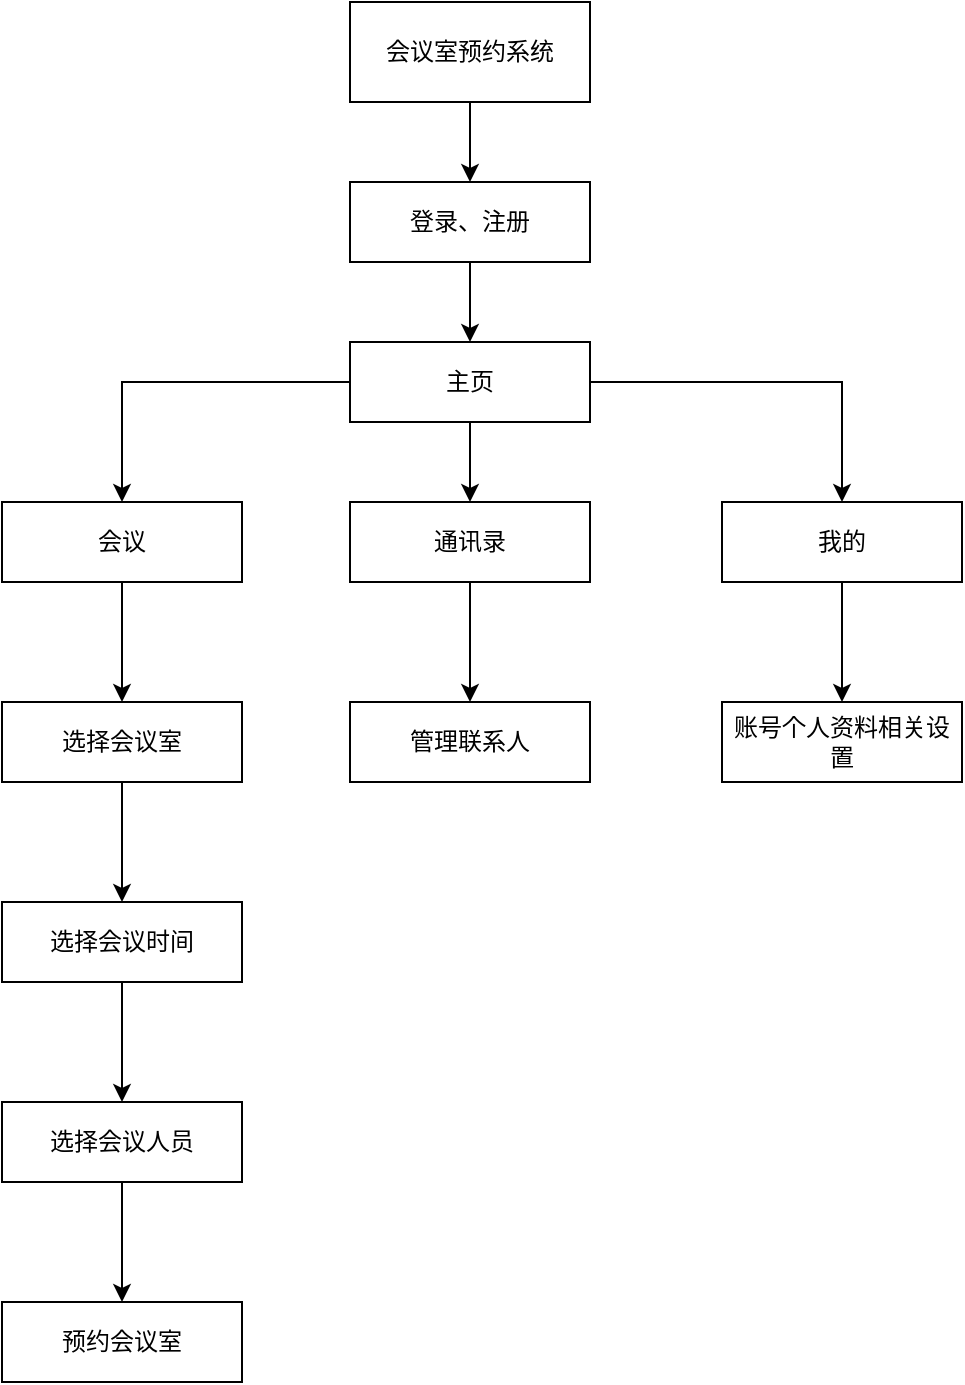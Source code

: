 <mxfile version="25.0.3" pages="3">
  <diagram name="Page-1" id="Vpvl3lZpIHQUYePZsDZ4">
    <mxGraphModel dx="1436" dy="912" grid="0" gridSize="10" guides="1" tooltips="1" connect="1" arrows="1" fold="1" page="1" pageScale="1" pageWidth="827" pageHeight="1169" math="0" shadow="0">
      <root>
        <mxCell id="0" />
        <mxCell id="1" parent="0" />
        <mxCell id="5Ev2oqW29s_Qb-x6B6ik-1" value="" style="edgeStyle=orthogonalEdgeStyle;rounded=0;orthogonalLoop=1;jettySize=auto;html=1;" edge="1" parent="1" source="5Ev2oqW29s_Qb-x6B6ik-2" target="5Ev2oqW29s_Qb-x6B6ik-4">
          <mxGeometry relative="1" as="geometry" />
        </mxCell>
        <mxCell id="5Ev2oqW29s_Qb-x6B6ik-2" value="会议室预约系统" style="rounded=0;whiteSpace=wrap;html=1;" vertex="1" parent="1">
          <mxGeometry x="354" y="70" width="120" height="50" as="geometry" />
        </mxCell>
        <mxCell id="5Ev2oqW29s_Qb-x6B6ik-3" value="" style="edgeStyle=orthogonalEdgeStyle;rounded=0;orthogonalLoop=1;jettySize=auto;html=1;" edge="1" parent="1" source="5Ev2oqW29s_Qb-x6B6ik-4" target="5Ev2oqW29s_Qb-x6B6ik-8">
          <mxGeometry relative="1" as="geometry" />
        </mxCell>
        <mxCell id="5Ev2oqW29s_Qb-x6B6ik-4" value="登录、注册" style="whiteSpace=wrap;html=1;rounded=0;" vertex="1" parent="1">
          <mxGeometry x="354" y="160" width="120" height="40" as="geometry" />
        </mxCell>
        <mxCell id="5Ev2oqW29s_Qb-x6B6ik-5" value="" style="edgeStyle=orthogonalEdgeStyle;rounded=0;orthogonalLoop=1;jettySize=auto;html=1;" edge="1" parent="1" source="5Ev2oqW29s_Qb-x6B6ik-8" target="5Ev2oqW29s_Qb-x6B6ik-10">
          <mxGeometry relative="1" as="geometry" />
        </mxCell>
        <mxCell id="5Ev2oqW29s_Qb-x6B6ik-6" value="" style="edgeStyle=orthogonalEdgeStyle;rounded=0;orthogonalLoop=1;jettySize=auto;html=1;" edge="1" parent="1" source="5Ev2oqW29s_Qb-x6B6ik-8" target="5Ev2oqW29s_Qb-x6B6ik-12">
          <mxGeometry relative="1" as="geometry" />
        </mxCell>
        <mxCell id="5Ev2oqW29s_Qb-x6B6ik-7" value="" style="edgeStyle=orthogonalEdgeStyle;rounded=0;orthogonalLoop=1;jettySize=auto;html=1;" edge="1" parent="1" source="5Ev2oqW29s_Qb-x6B6ik-8" target="5Ev2oqW29s_Qb-x6B6ik-18">
          <mxGeometry relative="1" as="geometry" />
        </mxCell>
        <mxCell id="5Ev2oqW29s_Qb-x6B6ik-8" value="主页" style="whiteSpace=wrap;html=1;rounded=0;" vertex="1" parent="1">
          <mxGeometry x="354" y="240" width="120" height="40" as="geometry" />
        </mxCell>
        <mxCell id="5Ev2oqW29s_Qb-x6B6ik-9" value="" style="edgeStyle=orthogonalEdgeStyle;rounded=0;orthogonalLoop=1;jettySize=auto;html=1;" edge="1" parent="1" source="5Ev2oqW29s_Qb-x6B6ik-10" target="5Ev2oqW29s_Qb-x6B6ik-14">
          <mxGeometry relative="1" as="geometry" />
        </mxCell>
        <mxCell id="5Ev2oqW29s_Qb-x6B6ik-10" value="会议" style="whiteSpace=wrap;html=1;rounded=0;" vertex="1" parent="1">
          <mxGeometry x="180" y="320" width="120" height="40" as="geometry" />
        </mxCell>
        <mxCell id="5Ev2oqW29s_Qb-x6B6ik-11" value="" style="edgeStyle=orthogonalEdgeStyle;rounded=0;orthogonalLoop=1;jettySize=auto;html=1;" edge="1" parent="1" source="5Ev2oqW29s_Qb-x6B6ik-12" target="5Ev2oqW29s_Qb-x6B6ik-23">
          <mxGeometry relative="1" as="geometry" />
        </mxCell>
        <mxCell id="5Ev2oqW29s_Qb-x6B6ik-12" value="通讯录" style="whiteSpace=wrap;html=1;rounded=0;" vertex="1" parent="1">
          <mxGeometry x="354" y="320" width="120" height="40" as="geometry" />
        </mxCell>
        <mxCell id="5Ev2oqW29s_Qb-x6B6ik-13" value="" style="edgeStyle=orthogonalEdgeStyle;rounded=0;orthogonalLoop=1;jettySize=auto;html=1;" edge="1" parent="1" source="5Ev2oqW29s_Qb-x6B6ik-14" target="5Ev2oqW29s_Qb-x6B6ik-16">
          <mxGeometry relative="1" as="geometry" />
        </mxCell>
        <mxCell id="5Ev2oqW29s_Qb-x6B6ik-14" value="选择会议室" style="whiteSpace=wrap;html=1;rounded=0;" vertex="1" parent="1">
          <mxGeometry x="180" y="420" width="120" height="40" as="geometry" />
        </mxCell>
        <mxCell id="5Ev2oqW29s_Qb-x6B6ik-15" value="" style="edgeStyle=orthogonalEdgeStyle;rounded=0;orthogonalLoop=1;jettySize=auto;html=1;" edge="1" parent="1" source="5Ev2oqW29s_Qb-x6B6ik-16" target="5Ev2oqW29s_Qb-x6B6ik-20">
          <mxGeometry relative="1" as="geometry" />
        </mxCell>
        <mxCell id="5Ev2oqW29s_Qb-x6B6ik-16" value="选择会议时间" style="whiteSpace=wrap;html=1;rounded=0;" vertex="1" parent="1">
          <mxGeometry x="180" y="520" width="120" height="40" as="geometry" />
        </mxCell>
        <mxCell id="5Ev2oqW29s_Qb-x6B6ik-17" value="" style="edgeStyle=orthogonalEdgeStyle;rounded=0;orthogonalLoop=1;jettySize=auto;html=1;" edge="1" parent="1" source="5Ev2oqW29s_Qb-x6B6ik-18" target="5Ev2oqW29s_Qb-x6B6ik-21">
          <mxGeometry relative="1" as="geometry" />
        </mxCell>
        <mxCell id="5Ev2oqW29s_Qb-x6B6ik-18" value="我的" style="whiteSpace=wrap;html=1;rounded=0;" vertex="1" parent="1">
          <mxGeometry x="540" y="320" width="120" height="40" as="geometry" />
        </mxCell>
        <mxCell id="5Ev2oqW29s_Qb-x6B6ik-19" value="" style="edgeStyle=orthogonalEdgeStyle;rounded=0;orthogonalLoop=1;jettySize=auto;html=1;" edge="1" parent="1" source="5Ev2oqW29s_Qb-x6B6ik-20" target="5Ev2oqW29s_Qb-x6B6ik-22">
          <mxGeometry relative="1" as="geometry" />
        </mxCell>
        <mxCell id="5Ev2oqW29s_Qb-x6B6ik-20" value="选择会议人员" style="whiteSpace=wrap;html=1;rounded=0;" vertex="1" parent="1">
          <mxGeometry x="180" y="620" width="120" height="40" as="geometry" />
        </mxCell>
        <mxCell id="5Ev2oqW29s_Qb-x6B6ik-21" value="账号个人资料相关设置" style="whiteSpace=wrap;html=1;rounded=0;" vertex="1" parent="1">
          <mxGeometry x="540" y="420" width="120" height="40" as="geometry" />
        </mxCell>
        <mxCell id="5Ev2oqW29s_Qb-x6B6ik-22" value="预约会议室" style="whiteSpace=wrap;html=1;rounded=0;" vertex="1" parent="1">
          <mxGeometry x="180" y="720" width="120" height="40" as="geometry" />
        </mxCell>
        <mxCell id="5Ev2oqW29s_Qb-x6B6ik-23" value="管理联系人" style="whiteSpace=wrap;html=1;rounded=0;" vertex="1" parent="1">
          <mxGeometry x="354" y="420" width="120" height="40" as="geometry" />
        </mxCell>
      </root>
    </mxGraphModel>
  </diagram>
  <diagram name="第 2 页" id="Xwa7NWWPuuvPoOIUL_VL">
    <mxGraphModel dx="1018" dy="646" grid="0" gridSize="10" guides="1" tooltips="1" connect="1" arrows="1" fold="1" page="1" pageScale="1" pageWidth="827" pageHeight="1169" math="0" shadow="0">
      <root>
        <mxCell id="0" />
        <mxCell id="1" parent="0" />
        <mxCell id="gJLRadItljGxqKsjb4Ei-7" style="edgeStyle=orthogonalEdgeStyle;rounded=0;orthogonalLoop=1;jettySize=auto;html=1;exitX=0.5;exitY=1;exitDx=0;exitDy=0;entryX=0.5;entryY=0;entryDx=0;entryDy=0;fontSize=12;startSize=8;endSize=8;endArrow=none;endFill=0;" edge="1" parent="1" source="gJLRadItljGxqKsjb4Ei-1" target="gJLRadItljGxqKsjb4Ei-3">
          <mxGeometry relative="1" as="geometry" />
        </mxCell>
        <mxCell id="gJLRadItljGxqKsjb4Ei-8" style="edgeStyle=orthogonalEdgeStyle;rounded=0;orthogonalLoop=1;jettySize=auto;html=1;exitX=0.5;exitY=1;exitDx=0;exitDy=0;entryX=0.5;entryY=0;entryDx=0;entryDy=0;fontSize=12;startSize=8;endSize=8;endArrow=none;endFill=0;" edge="1" parent="1" source="gJLRadItljGxqKsjb4Ei-1" target="gJLRadItljGxqKsjb4Ei-2">
          <mxGeometry relative="1" as="geometry" />
        </mxCell>
        <mxCell id="gJLRadItljGxqKsjb4Ei-9" style="edgeStyle=orthogonalEdgeStyle;rounded=0;orthogonalLoop=1;jettySize=auto;html=1;exitX=0.5;exitY=1;exitDx=0;exitDy=0;entryX=0.5;entryY=0;entryDx=0;entryDy=0;fontSize=12;startSize=8;endSize=8;endArrow=none;endFill=0;" edge="1" parent="1" source="gJLRadItljGxqKsjb4Ei-1" target="gJLRadItljGxqKsjb4Ei-4">
          <mxGeometry relative="1" as="geometry" />
        </mxCell>
        <mxCell id="gJLRadItljGxqKsjb4Ei-1" value="会议室预约系统" style="rounded=0;whiteSpace=wrap;html=1;absoluteArcSize=1;arcSize=0;strokeWidth=2;" vertex="1" parent="1">
          <mxGeometry x="351" y="47" width="125" height="55" as="geometry" />
        </mxCell>
        <mxCell id="gJLRadItljGxqKsjb4Ei-24" style="edgeStyle=orthogonalEdgeStyle;rounded=0;orthogonalLoop=1;jettySize=auto;html=1;exitX=0.5;exitY=1;exitDx=0;exitDy=0;entryX=0.5;entryY=0;entryDx=0;entryDy=0;fontSize=12;startSize=8;endSize=8;endArrow=none;endFill=0;" edge="1" parent="1" source="gJLRadItljGxqKsjb4Ei-2" target="gJLRadItljGxqKsjb4Ei-12">
          <mxGeometry relative="1" as="geometry" />
        </mxCell>
        <mxCell id="gJLRadItljGxqKsjb4Ei-2" value="输入" style="rounded=0;whiteSpace=wrap;html=1;absoluteArcSize=1;arcSize=0;strokeWidth=2;" vertex="1" parent="1">
          <mxGeometry x="170" y="156" width="60" height="30" as="geometry" />
        </mxCell>
        <mxCell id="gJLRadItljGxqKsjb4Ei-27" style="edgeStyle=orthogonalEdgeStyle;rounded=0;orthogonalLoop=1;jettySize=auto;html=1;exitX=0.5;exitY=1;exitDx=0;exitDy=0;entryX=0.5;entryY=0;entryDx=0;entryDy=0;fontSize=12;startSize=8;endSize=8;endArrow=none;endFill=0;" edge="1" parent="1" source="gJLRadItljGxqKsjb4Ei-3" target="gJLRadItljGxqKsjb4Ei-26">
          <mxGeometry relative="1" as="geometry" />
        </mxCell>
        <mxCell id="gJLRadItljGxqKsjb4Ei-3" value="读取" style="rounded=0;whiteSpace=wrap;html=1;absoluteArcSize=1;arcSize=0;strokeWidth=2;" vertex="1" parent="1">
          <mxGeometry x="383.5" y="156" width="60" height="30" as="geometry" />
        </mxCell>
        <mxCell id="gJLRadItljGxqKsjb4Ei-19" style="edgeStyle=orthogonalEdgeStyle;rounded=0;orthogonalLoop=1;jettySize=auto;html=1;exitX=0.5;exitY=1;exitDx=0;exitDy=0;entryX=0.5;entryY=0;entryDx=0;entryDy=0;fontSize=12;startSize=8;endSize=8;endArrow=none;endFill=0;" edge="1" parent="1" source="gJLRadItljGxqKsjb4Ei-4" target="gJLRadItljGxqKsjb4Ei-17">
          <mxGeometry relative="1" as="geometry">
            <Array as="points">
              <mxPoint x="627" y="206" />
              <mxPoint x="499" y="206" />
            </Array>
          </mxGeometry>
        </mxCell>
        <mxCell id="gJLRadItljGxqKsjb4Ei-20" style="edgeStyle=orthogonalEdgeStyle;rounded=0;orthogonalLoop=1;jettySize=auto;html=1;exitX=0.5;exitY=1;exitDx=0;exitDy=0;entryX=0.5;entryY=0;entryDx=0;entryDy=0;fontSize=12;startSize=8;endSize=8;endArrow=none;endFill=0;" edge="1" parent="1" source="gJLRadItljGxqKsjb4Ei-4" target="gJLRadItljGxqKsjb4Ei-15">
          <mxGeometry relative="1" as="geometry" />
        </mxCell>
        <mxCell id="gJLRadItljGxqKsjb4Ei-21" style="edgeStyle=orthogonalEdgeStyle;rounded=0;orthogonalLoop=1;jettySize=auto;html=1;exitX=0.5;exitY=1;exitDx=0;exitDy=0;entryX=0.5;entryY=0;entryDx=0;entryDy=0;fontSize=12;startSize=8;endSize=8;endArrow=none;endFill=0;" edge="1" parent="1" source="gJLRadItljGxqKsjb4Ei-4" target="gJLRadItljGxqKsjb4Ei-16">
          <mxGeometry relative="1" as="geometry" />
        </mxCell>
        <mxCell id="gJLRadItljGxqKsjb4Ei-22" style="edgeStyle=orthogonalEdgeStyle;rounded=0;orthogonalLoop=1;jettySize=auto;html=1;exitX=0.5;exitY=1;exitDx=0;exitDy=0;entryX=0.5;entryY=0;entryDx=0;entryDy=0;fontSize=12;startSize=8;endSize=8;endArrow=none;endFill=0;" edge="1" parent="1" source="gJLRadItljGxqKsjb4Ei-4" target="gJLRadItljGxqKsjb4Ei-18">
          <mxGeometry relative="1" as="geometry">
            <Array as="points">
              <mxPoint x="627" y="206" />
              <mxPoint x="754" y="206" />
            </Array>
          </mxGeometry>
        </mxCell>
        <mxCell id="gJLRadItljGxqKsjb4Ei-4" value="编辑" style="rounded=0;whiteSpace=wrap;html=1;absoluteArcSize=1;arcSize=0;strokeWidth=2;" vertex="1" parent="1">
          <mxGeometry x="597" y="156" width="60" height="30" as="geometry" />
        </mxCell>
        <mxCell id="gJLRadItljGxqKsjb4Ei-25" style="edgeStyle=orthogonalEdgeStyle;rounded=0;orthogonalLoop=1;jettySize=auto;html=1;exitX=0.5;exitY=1;exitDx=0;exitDy=0;entryX=0.5;entryY=0;entryDx=0;entryDy=0;fontSize=12;startSize=8;endSize=8;endArrow=none;endFill=0;" edge="1" parent="1" source="gJLRadItljGxqKsjb4Ei-12" target="gJLRadItljGxqKsjb4Ei-13">
          <mxGeometry relative="1" as="geometry" />
        </mxCell>
        <mxCell id="gJLRadItljGxqKsjb4Ei-12" value="检验" style="rounded=0;whiteSpace=wrap;html=1;absoluteArcSize=1;arcSize=0;strokeWidth=2;" vertex="1" parent="1">
          <mxGeometry x="170" y="218" width="60" height="30" as="geometry" />
        </mxCell>
        <mxCell id="gJLRadItljGxqKsjb4Ei-13" value="存储" style="rounded=0;whiteSpace=wrap;html=1;absoluteArcSize=1;arcSize=0;strokeWidth=2;" vertex="1" parent="1">
          <mxGeometry x="170" y="280" width="60" height="30" as="geometry" />
        </mxCell>
        <mxCell id="gJLRadItljGxqKsjb4Ei-14" value="输出" style="rounded=0;whiteSpace=wrap;html=1;absoluteArcSize=1;arcSize=0;strokeWidth=2;" vertex="1" parent="1">
          <mxGeometry x="384" y="280" width="60" height="30" as="geometry" />
        </mxCell>
        <mxCell id="gJLRadItljGxqKsjb4Ei-15" value="修改" style="rounded=0;whiteSpace=wrap;html=1;absoluteArcSize=1;arcSize=0;strokeWidth=2;" vertex="1" parent="1">
          <mxGeometry x="554" y="218" width="60" height="30" as="geometry" />
        </mxCell>
        <mxCell id="gJLRadItljGxqKsjb4Ei-16" value="插入" style="rounded=0;whiteSpace=wrap;html=1;absoluteArcSize=1;arcSize=0;strokeWidth=2;" vertex="1" parent="1">
          <mxGeometry x="639" y="218" width="60" height="30" as="geometry" />
        </mxCell>
        <mxCell id="gJLRadItljGxqKsjb4Ei-17" value="删除" style="rounded=0;whiteSpace=wrap;html=1;absoluteArcSize=1;arcSize=0;strokeWidth=2;" vertex="1" parent="1">
          <mxGeometry x="469" y="218" width="60" height="30" as="geometry" />
        </mxCell>
        <mxCell id="gJLRadItljGxqKsjb4Ei-18" value="添加" style="rounded=0;whiteSpace=wrap;html=1;absoluteArcSize=1;arcSize=0;strokeWidth=2;" vertex="1" parent="1">
          <mxGeometry x="724" y="218" width="60" height="30" as="geometry" />
        </mxCell>
        <mxCell id="gJLRadItljGxqKsjb4Ei-28" style="edgeStyle=orthogonalEdgeStyle;rounded=0;orthogonalLoop=1;jettySize=auto;html=1;exitX=0.5;exitY=1;exitDx=0;exitDy=0;entryX=0.5;entryY=0;entryDx=0;entryDy=0;fontSize=12;startSize=8;endSize=8;endArrow=none;endFill=0;" edge="1" parent="1" source="gJLRadItljGxqKsjb4Ei-26" target="gJLRadItljGxqKsjb4Ei-14">
          <mxGeometry relative="1" as="geometry" />
        </mxCell>
        <mxCell id="gJLRadItljGxqKsjb4Ei-26" value="拦截器" style="rounded=1;whiteSpace=wrap;html=1;absoluteArcSize=1;arcSize=0;strokeWidth=2;" vertex="1" parent="1">
          <mxGeometry x="384" y="218" width="60" height="30" as="geometry" />
        </mxCell>
      </root>
    </mxGraphModel>
  </diagram>
  <diagram name="第 3 页" id="5dmlNm_AMChrNZ-aMEUy">
    <mxGraphModel dx="1018" dy="646" grid="0" gridSize="10" guides="1" tooltips="1" connect="1" arrows="1" fold="1" page="1" pageScale="1" pageWidth="827" pageHeight="1169" math="0" shadow="0">
      <root>
        <mxCell id="0" />
        <mxCell id="1" parent="0" />
        <mxCell id="iUOK2a4vqHmcF7-lKL4K-16" style="edgeStyle=none;curved=1;rounded=0;orthogonalLoop=1;jettySize=auto;html=1;exitX=1;exitY=0.5;exitDx=0;exitDy=0;entryX=0;entryY=0.5;entryDx=0;entryDy=0;fontSize=12;startSize=8;endSize=8;" edge="1" parent="1" source="2tGR-FKvdTNUVE1Lu8Y0-3" target="2tGR-FKvdTNUVE1Lu8Y0-5">
          <mxGeometry relative="1" as="geometry" />
        </mxCell>
        <mxCell id="2tGR-FKvdTNUVE1Lu8Y0-3" value="用户" style="html=1;dashed=0;whiteSpace=wrap;" vertex="1" parent="1">
          <mxGeometry x="115" y="219.25" width="80" height="40" as="geometry" />
        </mxCell>
        <mxCell id="iUOK2a4vqHmcF7-lKL4K-18" value="&lt;p&gt;&lt;font style=&quot;font-size: 10px;&quot;&gt;用户账号密码&lt;/font&gt;&lt;/p&gt;" style="text;html=1;align=center;verticalAlign=middle;resizable=0;points=[];autosize=1;strokeColor=none;fillColor=none;fontSize=16;" vertex="1" parent="1">
          <mxGeometry x="193" y="196.25" width="78" height="63" as="geometry" />
        </mxCell>
        <mxCell id="iUOK2a4vqHmcF7-lKL4K-25" style="edgeStyle=none;curved=1;rounded=0;orthogonalLoop=1;jettySize=auto;html=1;exitX=1;exitY=0.5;exitDx=0;exitDy=0;entryX=0.212;entryY=0.029;entryDx=0;entryDy=0;fontSize=12;startSize=8;endSize=8;entryPerimeter=0;fillColor=#d5e8d4;strokeColor=#82b366;" edge="1" parent="1" source="iUOK2a4vqHmcF7-lKL4K-22" target="iUOK2a4vqHmcF7-lKL4K-7">
          <mxGeometry relative="1" as="geometry" />
        </mxCell>
        <mxCell id="iUOK2a4vqHmcF7-lKL4K-22" value="管理员" style="html=1;dashed=0;whiteSpace=wrap;" vertex="1" parent="1">
          <mxGeometry x="113" y="317" width="80" height="40" as="geometry" />
        </mxCell>
        <mxCell id="iUOK2a4vqHmcF7-lKL4K-31" style="edgeStyle=none;curved=1;rounded=0;orthogonalLoop=1;jettySize=auto;html=1;exitX=1;exitY=0.5;exitDx=0;exitDy=0;entryX=0;entryY=0.5;entryDx=0;entryDy=0;fontSize=12;startSize=8;endSize=8;" edge="1" parent="1" source="iUOK2a4vqHmcF7-lKL4K-15" target="iUOK2a4vqHmcF7-lKL4K-20">
          <mxGeometry relative="1" as="geometry" />
        </mxCell>
        <mxCell id="iUOK2a4vqHmcF7-lKL4K-40" style="edgeStyle=orthogonalEdgeStyle;rounded=0;orthogonalLoop=1;jettySize=auto;html=1;exitX=0.5;exitY=1;exitDx=0;exitDy=0;entryX=1;entryY=0.5;entryDx=0;entryDy=0;fontSize=12;startSize=8;endSize=8;fillColor=#d5e8d4;strokeColor=#82b366;" edge="1" parent="1" source="iUOK2a4vqHmcF7-lKL4K-15" target="iUOK2a4vqHmcF7-lKL4K-29">
          <mxGeometry relative="1" as="geometry">
            <Array as="points">
              <mxPoint x="463" y="298" />
              <mxPoint x="374" y="298" />
              <mxPoint x="374" y="415" />
            </Array>
          </mxGeometry>
        </mxCell>
        <mxCell id="iUOK2a4vqHmcF7-lKL4K-49" style="edgeStyle=orthogonalEdgeStyle;rounded=0;orthogonalLoop=1;jettySize=auto;html=1;exitX=0.5;exitY=0;exitDx=0;exitDy=0;entryX=1;entryY=0.5;entryDx=0;entryDy=0;fontSize=12;startSize=8;endSize=8;" edge="1" parent="1" source="iUOK2a4vqHmcF7-lKL4K-15" target="iUOK2a4vqHmcF7-lKL4K-27">
          <mxGeometry relative="1" as="geometry">
            <Array as="points">
              <mxPoint x="463" y="149" />
              <mxPoint x="715" y="149" />
              <mxPoint x="715" y="415" />
            </Array>
          </mxGeometry>
        </mxCell>
        <mxCell id="iUOK2a4vqHmcF7-lKL4K-57" style="edgeStyle=orthogonalEdgeStyle;rounded=0;orthogonalLoop=1;jettySize=auto;html=1;exitX=0.75;exitY=0;exitDx=0;exitDy=0;entryX=1;entryY=0.25;entryDx=0;entryDy=0;fontSize=12;startSize=8;endSize=8;" edge="1" parent="1" source="iUOK2a4vqHmcF7-lKL4K-15" target="iUOK2a4vqHmcF7-lKL4K-27">
          <mxGeometry relative="1" as="geometry" />
        </mxCell>
        <mxCell id="iUOK2a4vqHmcF7-lKL4K-15" value="User表" style="html=1;dashed=0;whiteSpace=wrap;shape=partialRectangle;right=0;left=0;" vertex="1" parent="1">
          <mxGeometry x="432" y="224.25" width="61" height="30" as="geometry" />
        </mxCell>
        <mxCell id="iUOK2a4vqHmcF7-lKL4K-17" style="edgeStyle=none;curved=1;rounded=0;orthogonalLoop=1;jettySize=auto;html=1;exitX=1;exitY=0.5;exitDx=0;exitDy=0;fontSize=12;startSize=8;endSize=8;" edge="1" parent="1" source="2tGR-FKvdTNUVE1Lu8Y0-5" target="iUOK2a4vqHmcF7-lKL4K-15">
          <mxGeometry relative="1" as="geometry" />
        </mxCell>
        <mxCell id="iUOK2a4vqHmcF7-lKL4K-52" style="edgeStyle=none;curved=1;rounded=0;orthogonalLoop=1;jettySize=auto;html=1;exitX=0;exitY=1;exitDx=0;exitDy=0;entryX=1;entryY=0.5;entryDx=0;entryDy=0;fontSize=12;startSize=8;endSize=8;" edge="1" parent="1" source="iUOK2a4vqHmcF7-lKL4K-20" target="iUOK2a4vqHmcF7-lKL4K-50">
          <mxGeometry relative="1" as="geometry" />
        </mxCell>
        <mxCell id="iUOK2a4vqHmcF7-lKL4K-20" value="P2" style="swimlane;fontStyle=0;childLayout=stackLayout;horizontal=1;startSize=23;fillColor=#ffffff;horizontalStack=0;resizeParent=1;resizeParentMax=0;resizeLast=0;collapsible=0;marginBottom=0;swimlaneFillColor=#ffffff;" vertex="1" parent="1">
          <mxGeometry x="609.5" y="181.25" width="35" height="116" as="geometry" />
        </mxCell>
        <mxCell id="iUOK2a4vqHmcF7-lKL4K-21" value="&lt;font style=&quot;font-size: 13px;&quot;&gt;会议信息管理&lt;/font&gt;" style="text;html=1;align=center;verticalAlign=middle;resizable=0;points=[];autosize=1;strokeColor=none;fillColor=none;fontSize=16;horizontal=1;labelPosition=center;verticalLabelPosition=middle;textDirection=vertical-lr;" vertex="1" parent="1">
          <mxGeometry x="578.998" y="246.252" width="96" height="31" as="geometry" />
        </mxCell>
        <mxCell id="iUOK2a4vqHmcF7-lKL4K-24" value="" style="group" vertex="1" connectable="0" parent="1">
          <mxGeometry x="277.804" y="181.25" width="70" height="116" as="geometry" />
        </mxCell>
        <mxCell id="2tGR-FKvdTNUVE1Lu8Y0-5" value="P1" style="swimlane;fontStyle=0;childLayout=stackLayout;horizontal=1;startSize=23;fillColor=#ffffff;horizontalStack=0;resizeParent=1;resizeParentMax=0;resizeLast=0;collapsible=0;marginBottom=0;swimlaneFillColor=#ffffff;" vertex="1" parent="iUOK2a4vqHmcF7-lKL4K-24">
          <mxGeometry x="17.496" width="35" height="116" as="geometry" />
        </mxCell>
        <mxCell id="iUOK2a4vqHmcF7-lKL4K-7" value="&lt;font style=&quot;font-size: 13px;&quot;&gt;登陆系统&lt;/font&gt;" style="text;html=1;align=center;verticalAlign=middle;resizable=0;points=[];autosize=1;strokeColor=none;fillColor=none;fontSize=16;horizontal=1;labelPosition=center;verticalLabelPosition=middle;textDirection=vertical-lr;" vertex="1" parent="iUOK2a4vqHmcF7-lKL4K-24">
          <mxGeometry y="68.25" width="70" height="31" as="geometry" />
        </mxCell>
        <mxCell id="iUOK2a4vqHmcF7-lKL4K-26" value="&lt;p&gt;&lt;font style=&quot;font-size: 10px;&quot;&gt;用户账号密码&lt;/font&gt;&lt;/p&gt;" style="text;html=1;align=center;verticalAlign=middle;resizable=0;points=[];autosize=1;strokeColor=none;fillColor=none;fontSize=16;rotation=317;fontColor=#82b366;" vertex="1" parent="1">
          <mxGeometry x="193" y="254" width="78" height="63" as="geometry" />
        </mxCell>
        <mxCell id="iUOK2a4vqHmcF7-lKL4K-53" style="edgeStyle=none;curved=1;rounded=0;orthogonalLoop=1;jettySize=auto;html=1;exitX=0;exitY=1;exitDx=0;exitDy=0;entryX=1;entryY=0.5;entryDx=0;entryDy=0;fontSize=12;startSize=8;endSize=8;" edge="1" parent="1" source="iUOK2a4vqHmcF7-lKL4K-27" target="iUOK2a4vqHmcF7-lKL4K-51">
          <mxGeometry relative="1" as="geometry" />
        </mxCell>
        <mxCell id="iUOK2a4vqHmcF7-lKL4K-27" value="P4" style="swimlane;fontStyle=0;childLayout=stackLayout;horizontal=1;startSize=23;fillColor=#ffffff;horizontalStack=0;resizeParent=1;resizeParentMax=0;resizeLast=0;collapsible=0;marginBottom=0;swimlaneFillColor=#ffffff;" vertex="1" parent="1">
          <mxGeometry x="609.5" y="357" width="35" height="116" as="geometry" />
        </mxCell>
        <mxCell id="iUOK2a4vqHmcF7-lKL4K-28" value="&lt;span style=&quot;font-size: 13px;&quot;&gt;联系人管理&lt;/span&gt;" style="text;html=1;align=center;verticalAlign=middle;resizable=0;points=[];autosize=1;strokeColor=none;fillColor=none;fontSize=16;horizontal=1;labelPosition=center;verticalLabelPosition=middle;textDirection=vertical-lr;" vertex="1" parent="1">
          <mxGeometry x="585.498" y="430.002" width="83" height="31" as="geometry" />
        </mxCell>
        <mxCell id="iUOK2a4vqHmcF7-lKL4K-37" style="edgeStyle=none;curved=1;rounded=0;orthogonalLoop=1;jettySize=auto;html=1;exitX=1;exitY=0.5;exitDx=0;exitDy=0;entryX=0;entryY=0.5;entryDx=0;entryDy=0;fontSize=12;startSize=8;endSize=8;fillColor=#d5e8d4;strokeColor=#82b366;" edge="1" parent="1" source="iUOK2a4vqHmcF7-lKL4K-29" target="iUOK2a4vqHmcF7-lKL4K-35">
          <mxGeometry relative="1" as="geometry" />
        </mxCell>
        <mxCell id="iUOK2a4vqHmcF7-lKL4K-47" style="edgeStyle=orthogonalEdgeStyle;rounded=0;orthogonalLoop=1;jettySize=auto;html=1;exitX=0.25;exitY=1;exitDx=0;exitDy=0;fontSize=12;startSize=8;endSize=8;entryX=0;entryY=0.75;entryDx=0;entryDy=0;fillColor=#d5e8d4;strokeColor=#82b366;" edge="1" parent="1" source="iUOK2a4vqHmcF7-lKL4K-29" target="iUOK2a4vqHmcF7-lKL4K-43">
          <mxGeometry relative="1" as="geometry">
            <mxPoint x="294.333" y="613.167" as="targetPoint" />
          </mxGeometry>
        </mxCell>
        <mxCell id="iUOK2a4vqHmcF7-lKL4K-29" value="P3" style="swimlane;fontStyle=0;childLayout=stackLayout;horizontal=1;startSize=23;fillColor=#ffffff;horizontalStack=0;resizeParent=1;resizeParentMax=0;resizeLast=0;collapsible=0;marginBottom=0;swimlaneFillColor=#ffffff;" vertex="1" parent="1">
          <mxGeometry x="295.31" y="357" width="35" height="116" as="geometry" />
        </mxCell>
        <mxCell id="iUOK2a4vqHmcF7-lKL4K-30" value="&lt;span style=&quot;font-size: 13px;&quot;&gt;会议室信息管理&lt;/span&gt;" style="text;html=1;align=center;verticalAlign=middle;resizable=0;points=[];autosize=1;strokeColor=none;fillColor=none;fontSize=16;horizontal=1;labelPosition=center;verticalLabelPosition=middle;textDirection=vertical-lr;" vertex="1" parent="1">
          <mxGeometry x="258.808" y="422.002" width="109" height="31" as="geometry" />
        </mxCell>
        <mxCell id="iUOK2a4vqHmcF7-lKL4K-34" style="edgeStyle=none;curved=1;rounded=0;orthogonalLoop=1;jettySize=auto;html=1;exitX=0.776;exitY=0.047;exitDx=0;exitDy=0;fontSize=12;startSize=8;endSize=8;fillColor=#d5e8d4;strokeColor=#82b366;exitPerimeter=0;" edge="1" parent="1" source="iUOK2a4vqHmcF7-lKL4K-7">
          <mxGeometry relative="1" as="geometry">
            <mxPoint x="432" y="341.25" as="sourcePoint" />
            <mxPoint x="432" y="250" as="targetPoint" />
          </mxGeometry>
        </mxCell>
        <mxCell id="iUOK2a4vqHmcF7-lKL4K-48" style="edgeStyle=orthogonalEdgeStyle;rounded=0;orthogonalLoop=1;jettySize=auto;html=1;exitX=1;exitY=0.5;exitDx=0;exitDy=0;entryX=0.5;entryY=1;entryDx=0;entryDy=0;fontSize=12;startSize=8;endSize=8;" edge="1" parent="1" source="iUOK2a4vqHmcF7-lKL4K-35" target="iUOK2a4vqHmcF7-lKL4K-20">
          <mxGeometry relative="1" as="geometry">
            <Array as="points">
              <mxPoint x="555" y="415" />
              <mxPoint x="555" y="334" />
              <mxPoint x="627" y="334" />
            </Array>
          </mxGeometry>
        </mxCell>
        <mxCell id="iUOK2a4vqHmcF7-lKL4K-35" value="MeetingRoom表" style="html=1;dashed=0;whiteSpace=wrap;shape=partialRectangle;right=0;left=0;" vertex="1" parent="1">
          <mxGeometry x="432" y="400" width="61" height="30" as="geometry" />
        </mxCell>
        <mxCell id="iUOK2a4vqHmcF7-lKL4K-46" style="edgeStyle=orthogonalEdgeStyle;rounded=0;orthogonalLoop=1;jettySize=auto;html=1;exitX=0.066;exitY=0.367;exitDx=0;exitDy=0;entryX=0.75;entryY=1;entryDx=0;entryDy=0;fontSize=12;startSize=8;endSize=8;exitPerimeter=0;" edge="1" parent="1" source="iUOK2a4vqHmcF7-lKL4K-43" target="iUOK2a4vqHmcF7-lKL4K-29">
          <mxGeometry relative="1" as="geometry" />
        </mxCell>
        <mxCell id="iUOK2a4vqHmcF7-lKL4K-43" value="Device表" style="html=1;dashed=0;whiteSpace=wrap;shape=partialRectangle;right=0;left=0;" vertex="1" parent="1">
          <mxGeometry x="432" y="576" width="61" height="30" as="geometry" />
        </mxCell>
        <mxCell id="iUOK2a4vqHmcF7-lKL4K-54" style="edgeStyle=none;curved=1;rounded=0;orthogonalLoop=1;jettySize=auto;html=1;exitX=1;exitY=0;exitDx=0;exitDy=0;fontSize=12;startSize=8;endSize=8;" edge="1" parent="1" source="iUOK2a4vqHmcF7-lKL4K-50">
          <mxGeometry relative="1" as="geometry">
            <mxPoint x="613" y="282" as="targetPoint" />
          </mxGeometry>
        </mxCell>
        <mxCell id="iUOK2a4vqHmcF7-lKL4K-50" value="Meeting表" style="html=1;dashed=0;whiteSpace=wrap;shape=partialRectangle;right=0;left=0;" vertex="1" parent="1">
          <mxGeometry x="432" y="312" width="61" height="30" as="geometry" />
        </mxCell>
        <mxCell id="iUOK2a4vqHmcF7-lKL4K-55" style="edgeStyle=none;curved=1;rounded=0;orthogonalLoop=1;jettySize=auto;html=1;exitX=1;exitY=0;exitDx=0;exitDy=0;fontSize=12;startSize=8;endSize=8;" edge="1" parent="1" source="iUOK2a4vqHmcF7-lKL4K-51">
          <mxGeometry relative="1" as="geometry">
            <mxPoint x="609.333" y="455.389" as="targetPoint" />
          </mxGeometry>
        </mxCell>
        <mxCell id="iUOK2a4vqHmcF7-lKL4K-51" value="Friends表" style="html=1;dashed=0;whiteSpace=wrap;shape=partialRectangle;right=0;left=0;" vertex="1" parent="1">
          <mxGeometry x="432" y="488" width="61" height="30" as="geometry" />
        </mxCell>
      </root>
    </mxGraphModel>
  </diagram>
</mxfile>

